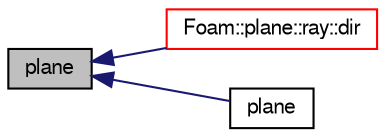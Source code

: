 digraph "plane"
{
  bgcolor="transparent";
  edge [fontname="FreeSans",fontsize="10",labelfontname="FreeSans",labelfontsize="10"];
  node [fontname="FreeSans",fontsize="10",shape=record];
  rankdir="LR";
  Node45 [label="plane",height=0.2,width=0.4,color="black", fillcolor="grey75", style="filled", fontcolor="black"];
  Node45 -> Node46 [dir="back",color="midnightblue",fontsize="10",style="solid",fontname="FreeSans"];
  Node46 [label="Foam::plane::ray::dir",height=0.2,width=0.4,color="red",URL="$a27574.html#ad2023bddcdb17ed0bab38b38e764822f"];
  Node45 -> Node48 [dir="back",color="midnightblue",fontsize="10",style="solid",fontname="FreeSans"];
  Node48 [label="plane",height=0.2,width=0.4,color="black",URL="$a27570.html#abf4c05556a475ef1298325829b077ad2",tooltip="Construct from coefficients for the. "];
}
